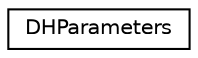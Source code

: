 digraph "Graphical Class Hierarchy"
{
 // LATEX_PDF_SIZE
  edge [fontname="Helvetica",fontsize="10",labelfontname="Helvetica",labelfontsize="10"];
  node [fontname="Helvetica",fontsize="10",shape=record];
  rankdir="LR";
  Node0 [label="DHParameters",height=0.2,width=0.4,color="black", fillcolor="white", style="filled",URL="$classDHParameters.html",tooltip=" "];
}
